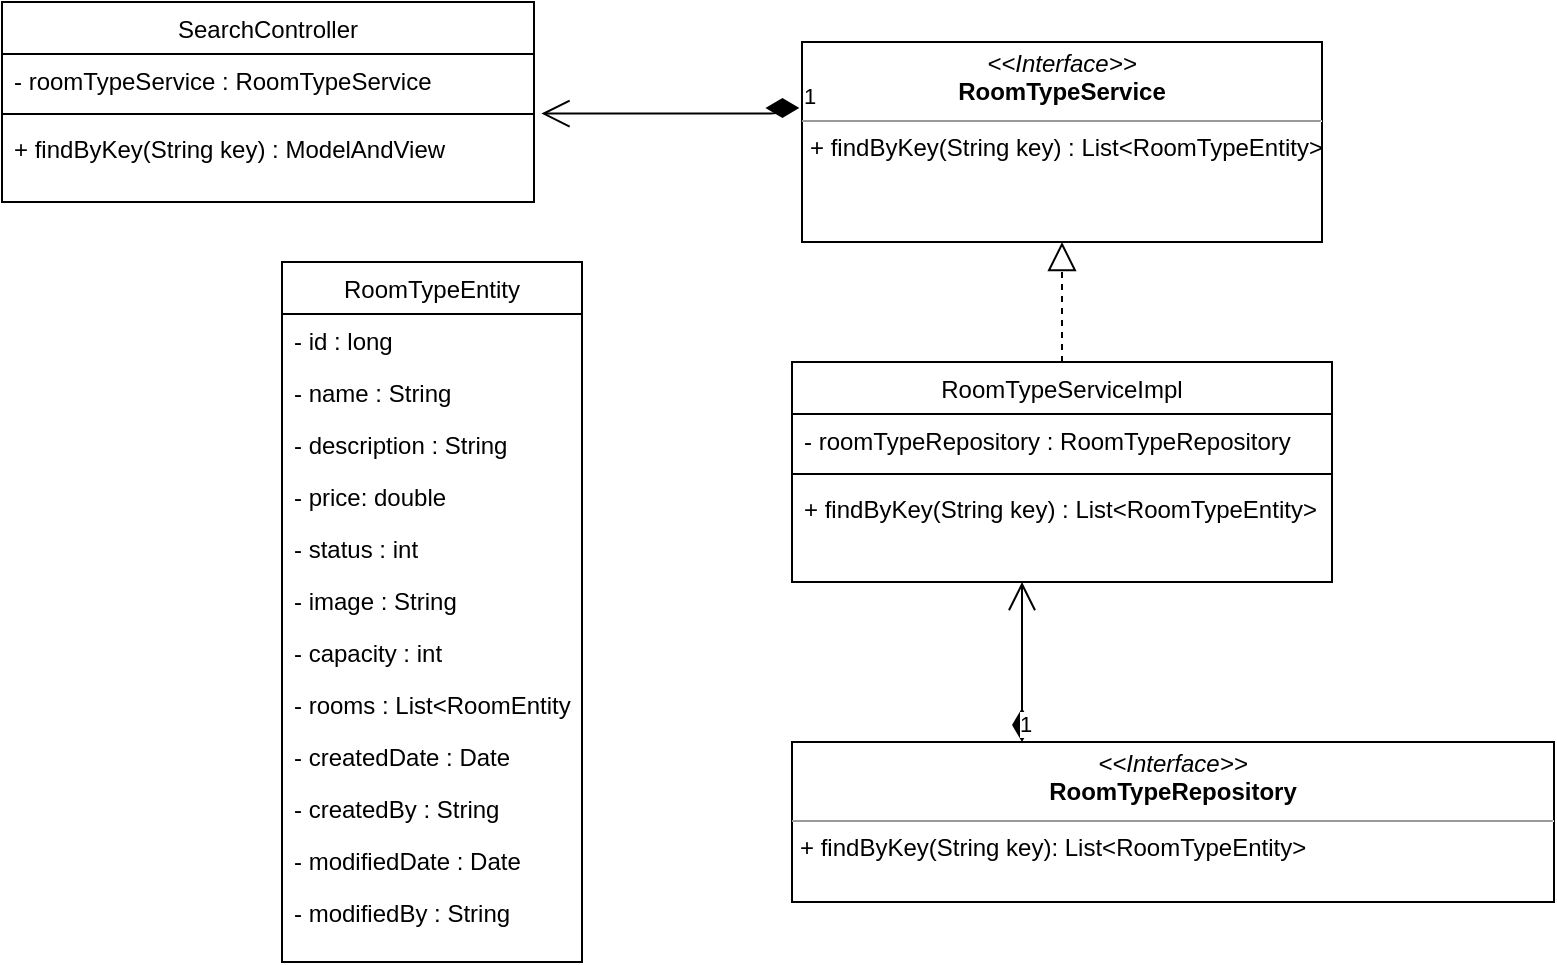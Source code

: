 <mxfile version="14.9.8" type="device"><diagram id="C5RBs43oDa-KdzZeNtuy" name="Page-1"><mxGraphModel dx="1038" dy="1701" grid="1" gridSize="10" guides="1" tooltips="1" connect="1" arrows="1" fold="1" page="1" pageScale="1" pageWidth="827" pageHeight="1169" math="0" shadow="0"><root><mxCell id="WIyWlLk6GJQsqaUBKTNV-0"/><mxCell id="WIyWlLk6GJQsqaUBKTNV-1" parent="WIyWlLk6GJQsqaUBKTNV-0"/><mxCell id="fDQX37sK7oRxoGRqjBEA-45" value="SearchController" style="swimlane;fontStyle=0;align=center;verticalAlign=top;childLayout=stackLayout;horizontal=1;startSize=26;horizontalStack=0;resizeParent=1;resizeLast=0;collapsible=1;marginBottom=0;rounded=0;shadow=0;strokeWidth=1;" parent="WIyWlLk6GJQsqaUBKTNV-1" vertex="1"><mxGeometry x="330" y="-130" width="266" height="100" as="geometry"><mxRectangle x="550" y="140" width="160" height="26" as="alternateBounds"/></mxGeometry></mxCell><mxCell id="fDQX37sK7oRxoGRqjBEA-46" value="- roomTypeService : RoomTypeService" style="text;align=left;verticalAlign=top;spacingLeft=4;spacingRight=4;overflow=hidden;rotatable=0;points=[[0,0.5],[1,0.5]];portConstraint=eastwest;rounded=0;shadow=0;html=0;" parent="fDQX37sK7oRxoGRqjBEA-45" vertex="1"><mxGeometry y="26" width="266" height="26" as="geometry"/></mxCell><mxCell id="fDQX37sK7oRxoGRqjBEA-47" value="" style="line;html=1;strokeWidth=1;align=left;verticalAlign=middle;spacingTop=-1;spacingLeft=3;spacingRight=3;rotatable=0;labelPosition=right;points=[];portConstraint=eastwest;" parent="fDQX37sK7oRxoGRqjBEA-45" vertex="1"><mxGeometry y="52" width="266" height="8" as="geometry"/></mxCell><mxCell id="fDQX37sK7oRxoGRqjBEA-48" value="+ findByKey(String key) : ModelAndView" style="text;align=left;verticalAlign=top;spacingLeft=4;spacingRight=4;overflow=hidden;rotatable=0;points=[[0,0.5],[1,0.5]];portConstraint=eastwest;" parent="fDQX37sK7oRxoGRqjBEA-45" vertex="1"><mxGeometry y="60" width="266" height="26" as="geometry"/></mxCell><mxCell id="fDQX37sK7oRxoGRqjBEA-59" value="RoomTypeEntity" style="swimlane;fontStyle=0;align=center;verticalAlign=top;childLayout=stackLayout;horizontal=1;startSize=26;horizontalStack=0;resizeParent=1;resizeLast=0;collapsible=1;marginBottom=0;rounded=0;shadow=0;strokeWidth=1;" parent="WIyWlLk6GJQsqaUBKTNV-1" vertex="1"><mxGeometry x="470" width="150" height="350" as="geometry"><mxRectangle x="550" y="140" width="160" height="26" as="alternateBounds"/></mxGeometry></mxCell><mxCell id="fDQX37sK7oRxoGRqjBEA-60" value="- id : long" style="text;align=left;verticalAlign=top;spacingLeft=4;spacingRight=4;overflow=hidden;rotatable=0;points=[[0,0.5],[1,0.5]];portConstraint=eastwest;" parent="fDQX37sK7oRxoGRqjBEA-59" vertex="1"><mxGeometry y="26" width="150" height="26" as="geometry"/></mxCell><mxCell id="fDQX37sK7oRxoGRqjBEA-61" value="- name : String" style="text;align=left;verticalAlign=top;spacingLeft=4;spacingRight=4;overflow=hidden;rotatable=0;points=[[0,0.5],[1,0.5]];portConstraint=eastwest;rounded=0;shadow=0;html=0;" parent="fDQX37sK7oRxoGRqjBEA-59" vertex="1"><mxGeometry y="52" width="150" height="26" as="geometry"/></mxCell><mxCell id="fDQX37sK7oRxoGRqjBEA-62" value="- description : String" style="text;align=left;verticalAlign=top;spacingLeft=4;spacingRight=4;overflow=hidden;rotatable=0;points=[[0,0.5],[1,0.5]];portConstraint=eastwest;rounded=0;shadow=0;html=0;" parent="fDQX37sK7oRxoGRqjBEA-59" vertex="1"><mxGeometry y="78" width="150" height="26" as="geometry"/></mxCell><mxCell id="fDQX37sK7oRxoGRqjBEA-63" value="- price: double" style="text;align=left;verticalAlign=top;spacingLeft=4;spacingRight=4;overflow=hidden;rotatable=0;points=[[0,0.5],[1,0.5]];portConstraint=eastwest;rounded=0;shadow=0;html=0;" parent="fDQX37sK7oRxoGRqjBEA-59" vertex="1"><mxGeometry y="104" width="150" height="26" as="geometry"/></mxCell><mxCell id="fDQX37sK7oRxoGRqjBEA-64" value="- status : int" style="text;align=left;verticalAlign=top;spacingLeft=4;spacingRight=4;overflow=hidden;rotatable=0;points=[[0,0.5],[1,0.5]];portConstraint=eastwest;rounded=0;shadow=0;html=0;" parent="fDQX37sK7oRxoGRqjBEA-59" vertex="1"><mxGeometry y="130" width="150" height="26" as="geometry"/></mxCell><mxCell id="fDQX37sK7oRxoGRqjBEA-65" value="- image : String" style="text;align=left;verticalAlign=top;spacingLeft=4;spacingRight=4;overflow=hidden;rotatable=0;points=[[0,0.5],[1,0.5]];portConstraint=eastwest;rounded=0;shadow=0;html=0;" parent="fDQX37sK7oRxoGRqjBEA-59" vertex="1"><mxGeometry y="156" width="150" height="26" as="geometry"/></mxCell><mxCell id="fDQX37sK7oRxoGRqjBEA-66" value="- capacity : int" style="text;align=left;verticalAlign=top;spacingLeft=4;spacingRight=4;overflow=hidden;rotatable=0;points=[[0,0.5],[1,0.5]];portConstraint=eastwest;rounded=0;shadow=0;html=0;" parent="fDQX37sK7oRxoGRqjBEA-59" vertex="1"><mxGeometry y="182" width="150" height="26" as="geometry"/></mxCell><mxCell id="fDQX37sK7oRxoGRqjBEA-67" value="- rooms : List&lt;RoomEntity&gt;" style="text;align=left;verticalAlign=top;spacingLeft=4;spacingRight=4;overflow=hidden;rotatable=0;points=[[0,0.5],[1,0.5]];portConstraint=eastwest;rounded=0;shadow=0;html=0;" parent="fDQX37sK7oRxoGRqjBEA-59" vertex="1"><mxGeometry y="208" width="150" height="26" as="geometry"/></mxCell><mxCell id="fDQX37sK7oRxoGRqjBEA-68" value="- createdDate : Date" style="text;align=left;verticalAlign=top;spacingLeft=4;spacingRight=4;overflow=hidden;rotatable=0;points=[[0,0.5],[1,0.5]];portConstraint=eastwest;rounded=0;shadow=0;html=0;" parent="fDQX37sK7oRxoGRqjBEA-59" vertex="1"><mxGeometry y="234" width="150" height="26" as="geometry"/></mxCell><mxCell id="fDQX37sK7oRxoGRqjBEA-69" value="- createdBy : String" style="text;align=left;verticalAlign=top;spacingLeft=4;spacingRight=4;overflow=hidden;rotatable=0;points=[[0,0.5],[1,0.5]];portConstraint=eastwest;rounded=0;shadow=0;html=0;" parent="fDQX37sK7oRxoGRqjBEA-59" vertex="1"><mxGeometry y="260" width="150" height="26" as="geometry"/></mxCell><mxCell id="fDQX37sK7oRxoGRqjBEA-70" value="- modifiedDate : Date" style="text;align=left;verticalAlign=top;spacingLeft=4;spacingRight=4;overflow=hidden;rotatable=0;points=[[0,0.5],[1,0.5]];portConstraint=eastwest;rounded=0;shadow=0;html=0;" parent="fDQX37sK7oRxoGRqjBEA-59" vertex="1"><mxGeometry y="286" width="150" height="26" as="geometry"/></mxCell><mxCell id="fDQX37sK7oRxoGRqjBEA-71" value="- modifiedBy : String" style="text;align=left;verticalAlign=top;spacingLeft=4;spacingRight=4;overflow=hidden;rotatable=0;points=[[0,0.5],[1,0.5]];portConstraint=eastwest;rounded=0;shadow=0;html=0;" parent="fDQX37sK7oRxoGRqjBEA-59" vertex="1"><mxGeometry y="312" width="150" height="32" as="geometry"/></mxCell><mxCell id="fDQX37sK7oRxoGRqjBEA-74" value="&lt;p style=&quot;margin: 0px ; margin-top: 4px ; text-align: center&quot;&gt;&lt;i&gt;&amp;lt;&amp;lt;Interface&amp;gt;&amp;gt;&lt;/i&gt;&lt;br&gt;&lt;b&gt;RoomTypeService&lt;/b&gt;&lt;/p&gt;&lt;hr size=&quot;1&quot;&gt;&lt;p style=&quot;margin: 0px ; margin-left: 4px&quot;&gt;&lt;span&gt;+ findByKey(String key) : List&amp;lt;RoomTypeEntity&amp;gt;&lt;/span&gt;&lt;/p&gt;" style="verticalAlign=top;align=left;overflow=fill;fontSize=12;fontFamily=Helvetica;html=1;" parent="WIyWlLk6GJQsqaUBKTNV-1" vertex="1"><mxGeometry x="730" y="-110" width="260" height="100" as="geometry"/></mxCell><mxCell id="fDQX37sK7oRxoGRqjBEA-75" value="&lt;p style=&quot;margin: 0px ; margin-top: 4px ; text-align: center&quot;&gt;&lt;i&gt;&amp;lt;&amp;lt;Interface&amp;gt;&amp;gt;&lt;/i&gt;&lt;br&gt;&lt;b&gt;RoomTypeRepository&lt;/b&gt;&lt;/p&gt;&lt;hr size=&quot;1&quot;&gt;&lt;p style=&quot;margin: 0px ; margin-left: 4px&quot;&gt;+ findByKey(String key): List&amp;lt;RoomTypeEntity&amp;gt;&lt;br&gt;&lt;/p&gt;" style="verticalAlign=top;align=left;overflow=fill;fontSize=12;fontFamily=Helvetica;html=1;" parent="WIyWlLk6GJQsqaUBKTNV-1" vertex="1"><mxGeometry x="725" y="240" width="381" height="80" as="geometry"/></mxCell><mxCell id="fDQX37sK7oRxoGRqjBEA-76" value="RoomTypeServiceImpl" style="swimlane;fontStyle=0;align=center;verticalAlign=top;childLayout=stackLayout;horizontal=1;startSize=26;horizontalStack=0;resizeParent=1;resizeLast=0;collapsible=1;marginBottom=0;rounded=0;shadow=0;strokeWidth=1;" parent="WIyWlLk6GJQsqaUBKTNV-1" vertex="1"><mxGeometry x="725" y="50" width="270" height="110" as="geometry"><mxRectangle x="550" y="140" width="160" height="26" as="alternateBounds"/></mxGeometry></mxCell><mxCell id="fDQX37sK7oRxoGRqjBEA-77" value="- roomTypeRepository : RoomTypeRepository" style="text;align=left;verticalAlign=top;spacingLeft=4;spacingRight=4;overflow=hidden;rotatable=0;points=[[0,0.5],[1,0.5]];portConstraint=eastwest;rounded=0;shadow=0;html=0;" parent="fDQX37sK7oRxoGRqjBEA-76" vertex="1"><mxGeometry y="26" width="270" height="26" as="geometry"/></mxCell><mxCell id="fDQX37sK7oRxoGRqjBEA-78" value="" style="line;html=1;strokeWidth=1;align=left;verticalAlign=middle;spacingTop=-1;spacingLeft=3;spacingRight=3;rotatable=0;labelPosition=right;points=[];portConstraint=eastwest;" parent="fDQX37sK7oRxoGRqjBEA-76" vertex="1"><mxGeometry y="52" width="270" height="8" as="geometry"/></mxCell><mxCell id="fDQX37sK7oRxoGRqjBEA-79" value="+ findByKey(String key) : List&lt;RoomTypeEntity&gt;" style="text;align=left;verticalAlign=top;spacingLeft=4;spacingRight=4;overflow=hidden;rotatable=0;points=[[0,0.5],[1,0.5]];portConstraint=eastwest;" parent="fDQX37sK7oRxoGRqjBEA-76" vertex="1"><mxGeometry y="60" width="270" height="26" as="geometry"/></mxCell><mxCell id="fDQX37sK7oRxoGRqjBEA-91" value="" style="endArrow=block;dashed=1;endFill=0;endSize=12;html=1;entryX=0.5;entryY=1;entryDx=0;entryDy=0;exitX=0.5;exitY=0;exitDx=0;exitDy=0;" parent="WIyWlLk6GJQsqaUBKTNV-1" source="fDQX37sK7oRxoGRqjBEA-76" target="fDQX37sK7oRxoGRqjBEA-74" edge="1"><mxGeometry width="160" relative="1" as="geometry"><mxPoint x="570" y="-10" as="sourcePoint"/><mxPoint x="730" y="-10" as="targetPoint"/></mxGeometry></mxCell><mxCell id="fDQX37sK7oRxoGRqjBEA-96" value="1" style="endArrow=open;html=1;endSize=12;startArrow=diamondThin;startSize=14;startFill=1;edgeStyle=orthogonalEdgeStyle;align=left;verticalAlign=bottom;exitX=-0.005;exitY=0.33;exitDx=0;exitDy=0;entryX=1.014;entryY=1.146;entryDx=0;entryDy=0;entryPerimeter=0;exitPerimeter=0;" parent="WIyWlLk6GJQsqaUBKTNV-1" source="fDQX37sK7oRxoGRqjBEA-74" target="fDQX37sK7oRxoGRqjBEA-46" edge="1"><mxGeometry x="-1" y="3" relative="1" as="geometry"><mxPoint x="450" y="90" as="sourcePoint"/><mxPoint x="610" y="90" as="targetPoint"/><Array as="points"><mxPoint x="719" y="-74"/></Array></mxGeometry></mxCell><mxCell id="fDQX37sK7oRxoGRqjBEA-97" value="1" style="endArrow=open;html=1;endSize=12;startArrow=diamondThin;startSize=14;startFill=1;edgeStyle=orthogonalEdgeStyle;align=left;verticalAlign=bottom;" parent="WIyWlLk6GJQsqaUBKTNV-1" edge="1"><mxGeometry x="-1" y="3" relative="1" as="geometry"><mxPoint x="840" y="240" as="sourcePoint"/><mxPoint x="840" y="160" as="targetPoint"/><Array as="points"><mxPoint x="840" y="240"/></Array></mxGeometry></mxCell></root></mxGraphModel></diagram></mxfile>